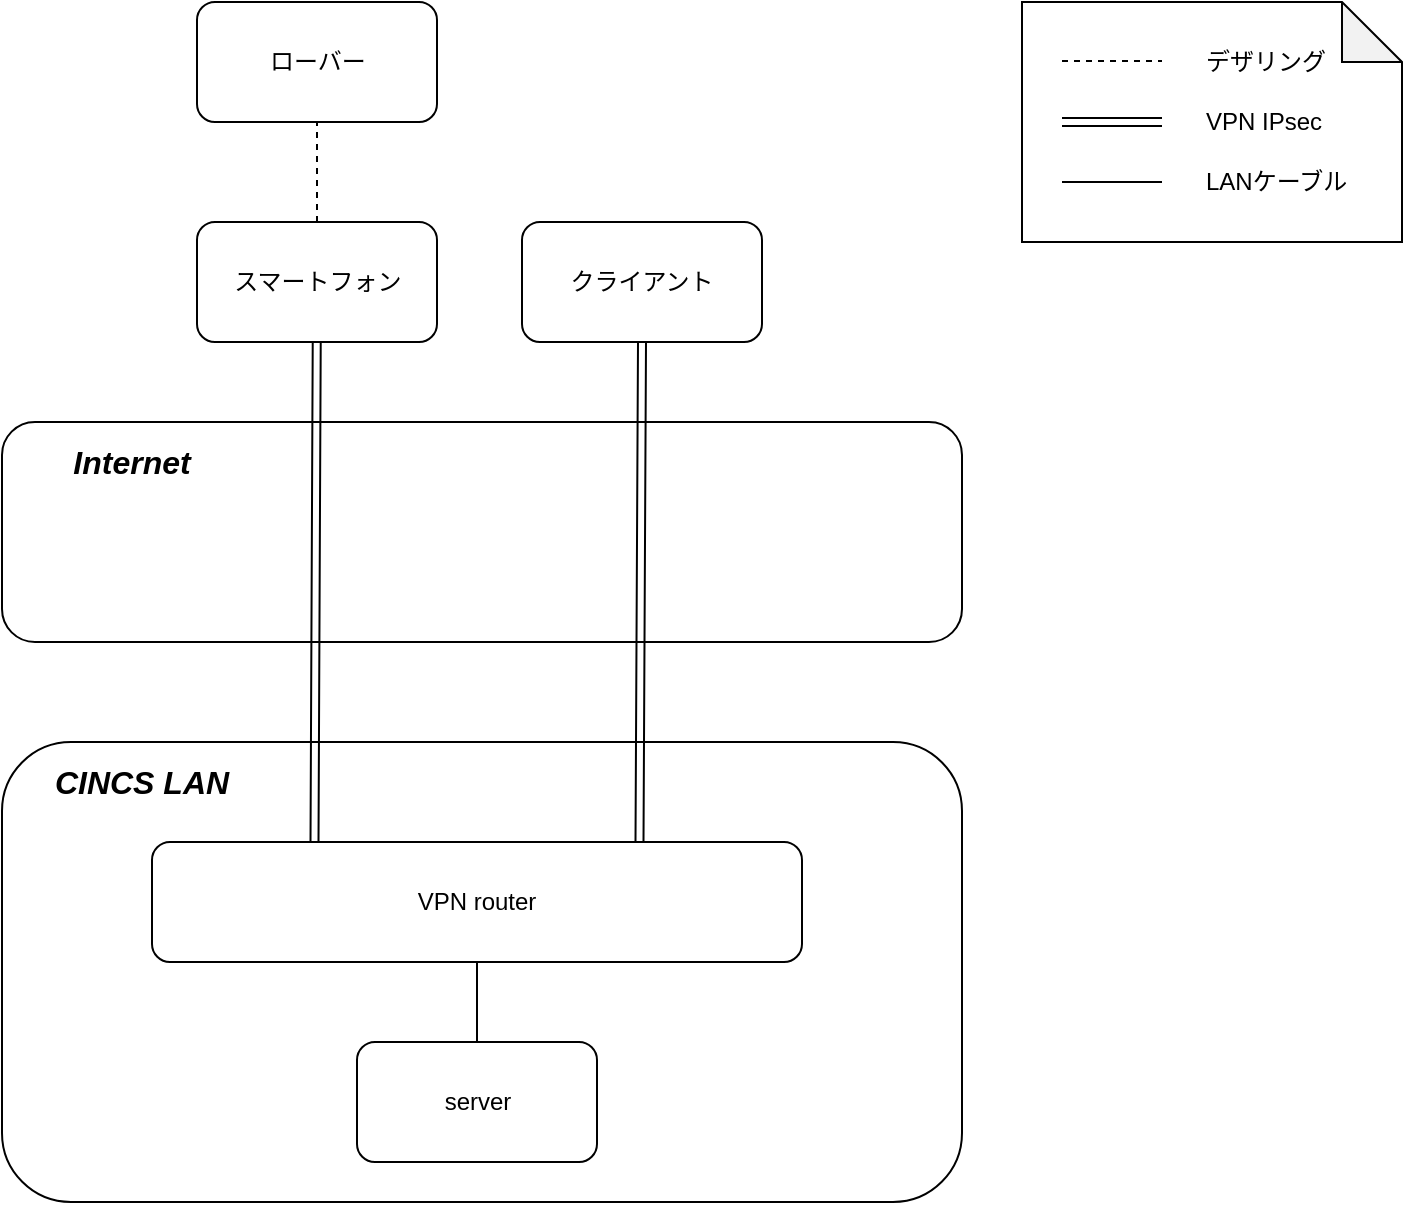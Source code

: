 <mxfile version="12.2.2" type="device" pages="1"><diagram id="tYs5XwyyXiIX7D1_asXE" name="ページ1"><mxGraphModel dx="1071" dy="951" grid="1" gridSize="10" guides="1" tooltips="1" connect="1" arrows="1" fold="1" page="1" pageScale="1" pageWidth="827" pageHeight="1169" math="0" shadow="0"><root><mxCell id="0"/><mxCell id="1" parent="0"/><mxCell id="jGxNP_qZk0a1dI45um6T-37" value="" style="shape=note;whiteSpace=wrap;html=1;backgroundOutline=1;darkOpacity=0.05;" vertex="1" parent="1"><mxGeometry x="600" y="20" width="190" height="120" as="geometry"/></mxCell><mxCell id="jGxNP_qZk0a1dI45um6T-32" value="" style="shape=link;html=1;" edge="1" parent="1"><mxGeometry width="50" height="50" relative="1" as="geometry"><mxPoint x="620" y="80" as="sourcePoint"/><mxPoint x="670" y="80" as="targetPoint"/></mxGeometry></mxCell><mxCell id="jGxNP_qZk0a1dI45um6T-15" value="" style="rounded=1;whiteSpace=wrap;html=1;" vertex="1" parent="1"><mxGeometry x="90" y="230" width="480" height="110" as="geometry"/></mxCell><mxCell id="jGxNP_qZk0a1dI45um6T-1" value="ローバー" style="rounded=1;whiteSpace=wrap;html=1;" vertex="1" parent="1"><mxGeometry x="187.5" y="20" width="120" height="60" as="geometry"/></mxCell><mxCell id="jGxNP_qZk0a1dI45um6T-2" value="" style="rounded=1;whiteSpace=wrap;html=1;" vertex="1" parent="1"><mxGeometry x="90" y="390" width="480" height="230" as="geometry"/></mxCell><mxCell id="jGxNP_qZk0a1dI45um6T-4" value="&lt;i&gt;&lt;b&gt;&lt;font style=&quot;font-size: 16px&quot;&gt;CINCS LAN&lt;/font&gt;&lt;/b&gt;&lt;/i&gt;" style="text;html=1;strokeColor=none;fillColor=none;align=center;verticalAlign=middle;whiteSpace=wrap;rounded=0;" vertex="1" parent="1"><mxGeometry x="110" y="390" width="100" height="40" as="geometry"/></mxCell><mxCell id="jGxNP_qZk0a1dI45um6T-5" value="server" style="rounded=1;whiteSpace=wrap;html=1;" vertex="1" parent="1"><mxGeometry x="267.5" y="540" width="120" height="60" as="geometry"/></mxCell><mxCell id="jGxNP_qZk0a1dI45um6T-6" value="VPN router" style="rounded=1;whiteSpace=wrap;html=1;" vertex="1" parent="1"><mxGeometry x="165" y="440" width="325" height="60" as="geometry"/></mxCell><mxCell id="jGxNP_qZk0a1dI45um6T-9" value="" style="endArrow=none;html=1;entryX=0.5;entryY=1;entryDx=0;entryDy=0;" edge="1" parent="1" source="jGxNP_qZk0a1dI45um6T-5" target="jGxNP_qZk0a1dI45um6T-6"><mxGeometry width="50" height="50" relative="1" as="geometry"><mxPoint x="100" y="700" as="sourcePoint"/><mxPoint x="150" y="650" as="targetPoint"/></mxGeometry></mxCell><mxCell id="jGxNP_qZk0a1dI45um6T-10" value="スマートフォン" style="rounded=1;whiteSpace=wrap;html=1;" vertex="1" parent="1"><mxGeometry x="187.5" y="130" width="120" height="60" as="geometry"/></mxCell><mxCell id="jGxNP_qZk0a1dI45um6T-16" value="&lt;i&gt;&lt;b&gt;&lt;font style=&quot;font-size: 16px&quot;&gt;Internet&lt;/font&gt;&lt;/b&gt;&lt;/i&gt;" style="text;html=1;strokeColor=none;fillColor=none;align=center;verticalAlign=middle;whiteSpace=wrap;rounded=0;" vertex="1" parent="1"><mxGeometry x="105" y="230" width="100" height="40" as="geometry"/></mxCell><mxCell id="jGxNP_qZk0a1dI45um6T-24" value="クライアント" style="rounded=1;whiteSpace=wrap;html=1;" vertex="1" parent="1"><mxGeometry x="350" y="130" width="120" height="60" as="geometry"/></mxCell><mxCell id="jGxNP_qZk0a1dI45um6T-26" value="" style="shape=link;html=1;entryX=0.25;entryY=0;entryDx=0;entryDy=0;" edge="1" parent="1" source="jGxNP_qZk0a1dI45um6T-10" target="jGxNP_qZk0a1dI45um6T-6"><mxGeometry width="50" height="50" relative="1" as="geometry"><mxPoint x="160" y="680" as="sourcePoint"/><mxPoint x="281" y="430" as="targetPoint"/></mxGeometry></mxCell><mxCell id="jGxNP_qZk0a1dI45um6T-27" value="" style="shape=link;html=1;entryX=0.5;entryY=1;entryDx=0;entryDy=0;exitX=0.75;exitY=0;exitDx=0;exitDy=0;" edge="1" parent="1" source="jGxNP_qZk0a1dI45um6T-6" target="jGxNP_qZk0a1dI45um6T-24"><mxGeometry width="50" height="50" relative="1" as="geometry"><mxPoint x="90" y="680" as="sourcePoint"/><mxPoint x="140" y="630" as="targetPoint"/></mxGeometry></mxCell><mxCell id="jGxNP_qZk0a1dI45um6T-29" value="" style="endArrow=none;dashed=1;html=1;entryX=0.5;entryY=1;entryDx=0;entryDy=0;exitX=0.5;exitY=0;exitDx=0;exitDy=0;" edge="1" parent="1" source="jGxNP_qZk0a1dI45um6T-10" target="jGxNP_qZk0a1dI45um6T-1"><mxGeometry width="50" height="50" relative="1" as="geometry"><mxPoint x="90" y="690" as="sourcePoint"/><mxPoint x="140" y="640" as="targetPoint"/></mxGeometry></mxCell><mxCell id="jGxNP_qZk0a1dI45um6T-30" value="" style="endArrow=none;dashed=1;html=1;" edge="1" parent="1"><mxGeometry width="50" height="50" relative="1" as="geometry"><mxPoint x="620" y="49.5" as="sourcePoint"/><mxPoint x="670" y="49.5" as="targetPoint"/><Array as="points"/></mxGeometry></mxCell><mxCell id="jGxNP_qZk0a1dI45um6T-31" value="デザリング" style="text;html=1;resizable=0;points=[];autosize=1;align=left;verticalAlign=top;spacingTop=-4;" vertex="1" parent="1"><mxGeometry x="690" y="40" width="80" height="20" as="geometry"/></mxCell><mxCell id="jGxNP_qZk0a1dI45um6T-34" value="VPN IPsec" style="text;html=1;resizable=0;points=[];autosize=1;align=left;verticalAlign=top;spacingTop=-4;" vertex="1" parent="1"><mxGeometry x="690" y="70" width="70" height="20" as="geometry"/></mxCell><mxCell id="jGxNP_qZk0a1dI45um6T-35" value="" style="endArrow=none;html=1;" edge="1" parent="1"><mxGeometry width="50" height="50" relative="1" as="geometry"><mxPoint x="670" y="110" as="sourcePoint"/><mxPoint x="620" y="110" as="targetPoint"/></mxGeometry></mxCell><mxCell id="jGxNP_qZk0a1dI45um6T-36" value="LANケーブル" style="text;html=1;resizable=0;points=[];autosize=1;align=left;verticalAlign=top;spacingTop=-4;" vertex="1" parent="1"><mxGeometry x="690" y="100" width="90" height="20" as="geometry"/></mxCell></root></mxGraphModel></diagram></mxfile>